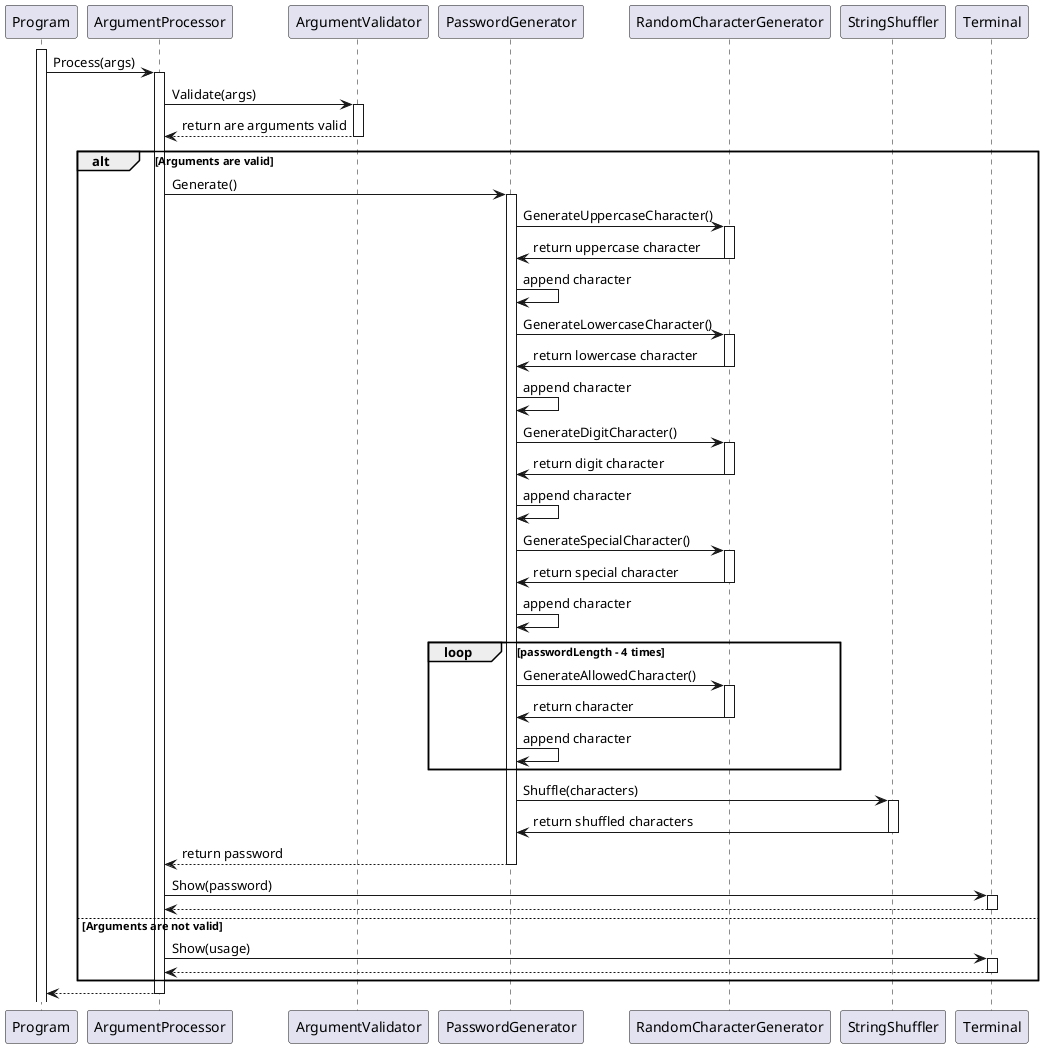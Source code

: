 @startuml Sequence
participant Program as program
participant ArgumentProcessor as argumentProcessor
participant ArgumentValidator as argumentValidator
participant PasswordGenerator as passwordGenerator
participant RandomCharacterGenerator as randomCharacterGenerator
participant StringShuffler as stringShuffler
participant Terminal as terminal

activate program

program -> argumentProcessor: Process(args)
activate argumentProcessor

argumentProcessor -> argumentValidator: Validate(args)
activate argumentValidator
argumentProcessor <-- argumentValidator: return are arguments valid
deactivate argumentValidator

alt Arguments are valid
    argumentProcessor -> passwordGenerator: Generate()
    activate passwordGenerator

    passwordGenerator -> randomCharacterGenerator: GenerateUppercaseCharacter()
    activate randomCharacterGenerator

    randomCharacterGenerator -> passwordGenerator: return uppercase character
    deactivate randomCharacterGenerator
    passwordGenerator -> passwordGenerator: append character

    passwordGenerator -> randomCharacterGenerator: GenerateLowercaseCharacter()
    activate randomCharacterGenerator

    randomCharacterGenerator -> passwordGenerator: return lowercase character
    deactivate randomCharacterGenerator
    passwordGenerator -> passwordGenerator: append character

    passwordGenerator -> randomCharacterGenerator: GenerateDigitCharacter()
    activate randomCharacterGenerator

    randomCharacterGenerator -> passwordGenerator: return digit character
    deactivate randomCharacterGenerator
    passwordGenerator -> passwordGenerator: append character

    passwordGenerator -> randomCharacterGenerator: GenerateSpecialCharacter()
    activate randomCharacterGenerator

    randomCharacterGenerator -> passwordGenerator: return special character
    deactivate randomCharacterGenerator
    passwordGenerator -> passwordGenerator: append character

    loop passwordLength - 4 times
        passwordGenerator -> randomCharacterGenerator: GenerateAllowedCharacter()
        activate randomCharacterGenerator

        randomCharacterGenerator -> passwordGenerator: return character
        deactivate randomCharacterGenerator
        passwordGenerator -> passwordGenerator: append character
    end

    passwordGenerator -> stringShuffler: Shuffle(characters)
    activate stringShuffler

    stringShuffler -> passwordGenerator: return shuffled characters
    deactivate stringShuffler

    argumentProcessor <-- passwordGenerator: return password
    deactivate passwordGenerator

    argumentProcessor -> terminal: Show(password)
    activate terminal
    argumentProcessor <-- terminal
    deactivate terminal

else Arguments are not valid
    argumentProcessor -> terminal: Show(usage)
    activate terminal
    argumentProcessor <-- terminal
    deactivate terminal
end

program <-- argumentProcessor
deactivate argumentProcessor

@enduml